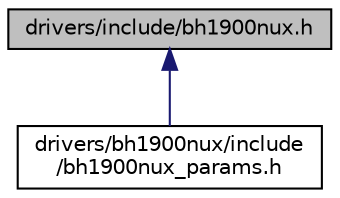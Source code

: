 digraph "drivers/include/bh1900nux.h"
{
 // LATEX_PDF_SIZE
  edge [fontname="Helvetica",fontsize="10",labelfontname="Helvetica",labelfontsize="10"];
  node [fontname="Helvetica",fontsize="10",shape=record];
  Node1 [label="drivers/include/bh1900nux.h",height=0.2,width=0.4,color="black", fillcolor="grey75", style="filled", fontcolor="black",tooltip="Interface definition for the BH1900NUX temperature sensor."];
  Node1 -> Node2 [dir="back",color="midnightblue",fontsize="10",style="solid",fontname="Helvetica"];
  Node2 [label="drivers/bh1900nux/include\l/bh1900nux_params.h",height=0.2,width=0.4,color="black", fillcolor="white", style="filled",URL="$bh1900nux__params_8h.html",tooltip="Default configuration for BH1900NUX devices."];
}

